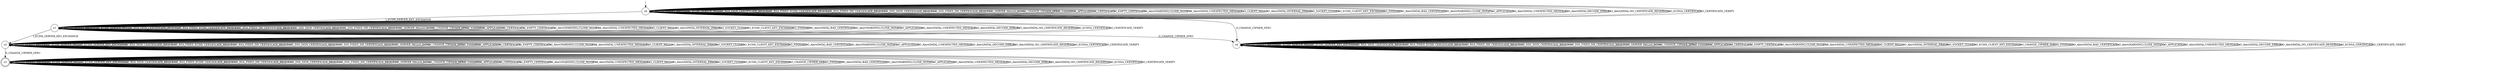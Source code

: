 digraph g {

	s0 [shape="circle" label="s0"];
	s1 [shape="circle" label="s1"];
	s2 [shape="circle" label="s2"];
	s3 [shape="doublecircle" label="s3"];
	s4 [shape="circle" label="s4"];
	s0 -> s0 [label="I_HELLO_VERIFY_REQUEST"];
	s0 -> s0 [label="I_ECDH_SERVER_HELLO"];
	s0 -> s1 [label="I_ECDH_SERVER_KEY_EXCHANGE"];
	s0 -> s0 [label="I_RSA_SIGN_CERTIFICATE_REQUEST"];
	s0 -> s0 [label="I_RSA_FIXED_ECDH_CERTIFICATE_REQUEST"];
	s0 -> s0 [label="I_RSA_FIXED_DH_CERTIFICATE_REQUEST"];
	s0 -> s0 [label="I_DSS_SIGN_CERTIFICATE_REQUEST"];
	s0 -> s0 [label="I_DSS_FIXED_DH_CERTIFICATE_REQUEST"];
	s0 -> s0 [label="I_SERVER_HELLO_DONE"];
	s0 -> s0 [label="I_CHANGE_CIPHER_SPEC"];
	s0 -> s0 [label="I_FINISHED"];
	s0 -> s0 [label="I_APPLICATION"];
	s0 -> s0 [label="I_CERTIFICATE"];
	s0 -> s0 [label="I_EMPTY_CERTIFICATE"];
	s0 -> s0 [label="I_Alert(WARNING,CLOSE_NOTIFY)"];
	s0 -> s0 [label="I_Alert(FATAL,UNEXPECTED_MESSAGE)"];
	s0 -> s0 [label="O_CLIENT_HELLO"];
	s0 -> s0 [label="O_Alert(FATAL,INTERNAL_ERROR)"];
	s0 -> s0 [label="O_SOCKET_CLOSED"];
	s0 -> s0 [label="O_ECDH_CLIENT_KEY_EXCHANGE"];
	s0 -> s4 [label="O_CHANGE_CIPHER_SPEC"];
	s0 -> s0 [label="O_FINISHED"];
	s0 -> s0 [label="O_Alert(FATAL,BAD_CERTIFICATE)"];
	s0 -> s0 [label="O_Alert(WARNING,CLOSE_NOTIFY)"];
	s0 -> s0 [label="O_APPLICATION"];
	s0 -> s0 [label="O_Alert(FATAL,UNEXPECTED_MESSAGE)"];
	s0 -> s0 [label="O_Alert(FATAL,DECODE_ERROR)"];
	s0 -> s0 [label="O_Alert(FATAL,NO_CERTIFICATE_RESERVED)"];
	s0 -> s0 [label="O_ECDSA_CERTIFICATE"];
	s0 -> s0 [label="O_CERTIFICATE_VERIFY"];
	s1 -> s1 [label="I_HELLO_VERIFY_REQUEST"];
	s1 -> s1 [label="I_ECDH_SERVER_HELLO"];
	s1 -> s2 [label="I_ECDH_SERVER_KEY_EXCHANGE"];
	s1 -> s1 [label="I_RSA_SIGN_CERTIFICATE_REQUEST"];
	s1 -> s1 [label="I_RSA_FIXED_ECDH_CERTIFICATE_REQUEST"];
	s1 -> s1 [label="I_RSA_FIXED_DH_CERTIFICATE_REQUEST"];
	s1 -> s1 [label="I_DSS_SIGN_CERTIFICATE_REQUEST"];
	s1 -> s1 [label="I_DSS_FIXED_DH_CERTIFICATE_REQUEST"];
	s1 -> s1 [label="I_SERVER_HELLO_DONE"];
	s1 -> s1 [label="I_CHANGE_CIPHER_SPEC"];
	s1 -> s1 [label="I_FINISHED"];
	s1 -> s1 [label="I_APPLICATION"];
	s1 -> s1 [label="I_CERTIFICATE"];
	s1 -> s1 [label="I_EMPTY_CERTIFICATE"];
	s1 -> s1 [label="I_Alert(WARNING,CLOSE_NOTIFY)"];
	s1 -> s1 [label="I_Alert(FATAL,UNEXPECTED_MESSAGE)"];
	s1 -> s1 [label="O_CLIENT_HELLO"];
	s1 -> s1 [label="O_Alert(FATAL,INTERNAL_ERROR)"];
	s1 -> s1 [label="O_SOCKET_CLOSED"];
	s1 -> s1 [label="O_ECDH_CLIENT_KEY_EXCHANGE"];
	s1 -> s4 [label="O_CHANGE_CIPHER_SPEC"];
	s1 -> s1 [label="O_FINISHED"];
	s1 -> s1 [label="O_Alert(FATAL,BAD_CERTIFICATE)"];
	s1 -> s1 [label="O_Alert(WARNING,CLOSE_NOTIFY)"];
	s1 -> s1 [label="O_APPLICATION"];
	s1 -> s1 [label="O_Alert(FATAL,UNEXPECTED_MESSAGE)"];
	s1 -> s1 [label="O_Alert(FATAL,DECODE_ERROR)"];
	s1 -> s1 [label="O_Alert(FATAL,NO_CERTIFICATE_RESERVED)"];
	s1 -> s1 [label="O_ECDSA_CERTIFICATE"];
	s1 -> s1 [label="O_CERTIFICATE_VERIFY"];
	s2 -> s2 [label="I_HELLO_VERIFY_REQUEST"];
	s2 -> s2 [label="I_ECDH_SERVER_HELLO"];
	s2 -> s2 [label="I_ECDH_SERVER_KEY_EXCHANGE"];
	s2 -> s2 [label="I_RSA_SIGN_CERTIFICATE_REQUEST"];
	s2 -> s2 [label="I_RSA_FIXED_ECDH_CERTIFICATE_REQUEST"];
	s2 -> s2 [label="I_RSA_FIXED_DH_CERTIFICATE_REQUEST"];
	s2 -> s2 [label="I_DSS_SIGN_CERTIFICATE_REQUEST"];
	s2 -> s2 [label="I_DSS_FIXED_DH_CERTIFICATE_REQUEST"];
	s2 -> s2 [label="I_SERVER_HELLO_DONE"];
	s2 -> s2 [label="I_CHANGE_CIPHER_SPEC"];
	s2 -> s2 [label="I_FINISHED"];
	s2 -> s2 [label="I_APPLICATION"];
	s2 -> s2 [label="I_CERTIFICATE"];
	s2 -> s2 [label="I_EMPTY_CERTIFICATE"];
	s2 -> s2 [label="I_Alert(WARNING,CLOSE_NOTIFY)"];
	s2 -> s2 [label="I_Alert(FATAL,UNEXPECTED_MESSAGE)"];
	s2 -> s2 [label="O_CLIENT_HELLO"];
	s2 -> s2 [label="O_Alert(FATAL,INTERNAL_ERROR)"];
	s2 -> s2 [label="O_SOCKET_CLOSED"];
	s2 -> s2 [label="O_ECDH_CLIENT_KEY_EXCHANGE"];
	s2 -> s3 [label="O_CHANGE_CIPHER_SPEC"];
	s2 -> s2 [label="O_FINISHED"];
	s2 -> s2 [label="O_Alert(FATAL,BAD_CERTIFICATE)"];
	s2 -> s2 [label="O_Alert(WARNING,CLOSE_NOTIFY)"];
	s2 -> s2 [label="O_APPLICATION"];
	s2 -> s2 [label="O_Alert(FATAL,UNEXPECTED_MESSAGE)"];
	s2 -> s2 [label="O_Alert(FATAL,DECODE_ERROR)"];
	s2 -> s2 [label="O_Alert(FATAL,NO_CERTIFICATE_RESERVED)"];
	s2 -> s2 [label="O_ECDSA_CERTIFICATE"];
	s2 -> s2 [label="O_CERTIFICATE_VERIFY"];
	s3 -> s3 [label="I_HELLO_VERIFY_REQUEST"];
	s3 -> s3 [label="I_ECDH_SERVER_HELLO"];
	s3 -> s3 [label="I_ECDH_SERVER_KEY_EXCHANGE"];
	s3 -> s3 [label="I_RSA_SIGN_CERTIFICATE_REQUEST"];
	s3 -> s3 [label="I_RSA_FIXED_ECDH_CERTIFICATE_REQUEST"];
	s3 -> s3 [label="I_RSA_FIXED_DH_CERTIFICATE_REQUEST"];
	s3 -> s3 [label="I_DSS_SIGN_CERTIFICATE_REQUEST"];
	s3 -> s3 [label="I_DSS_FIXED_DH_CERTIFICATE_REQUEST"];
	s3 -> s3 [label="I_SERVER_HELLO_DONE"];
	s3 -> s3 [label="I_CHANGE_CIPHER_SPEC"];
	s3 -> s3 [label="I_FINISHED"];
	s3 -> s3 [label="I_APPLICATION"];
	s3 -> s3 [label="I_CERTIFICATE"];
	s3 -> s3 [label="I_EMPTY_CERTIFICATE"];
	s3 -> s3 [label="I_Alert(WARNING,CLOSE_NOTIFY)"];
	s3 -> s3 [label="I_Alert(FATAL,UNEXPECTED_MESSAGE)"];
	s3 -> s3 [label="O_CLIENT_HELLO"];
	s3 -> s3 [label="O_Alert(FATAL,INTERNAL_ERROR)"];
	s3 -> s3 [label="O_SOCKET_CLOSED"];
	s3 -> s3 [label="O_ECDH_CLIENT_KEY_EXCHANGE"];
	s3 -> s3 [label="O_CHANGE_CIPHER_SPEC"];
	s3 -> s3 [label="O_FINISHED"];
	s3 -> s3 [label="O_Alert(FATAL,BAD_CERTIFICATE)"];
	s3 -> s3 [label="O_Alert(WARNING,CLOSE_NOTIFY)"];
	s3 -> s3 [label="O_APPLICATION"];
	s3 -> s3 [label="O_Alert(FATAL,UNEXPECTED_MESSAGE)"];
	s3 -> s3 [label="O_Alert(FATAL,DECODE_ERROR)"];
	s3 -> s3 [label="O_Alert(FATAL,NO_CERTIFICATE_RESERVED)"];
	s3 -> s3 [label="O_ECDSA_CERTIFICATE"];
	s3 -> s3 [label="O_CERTIFICATE_VERIFY"];
	s4 -> s4 [label="I_HELLO_VERIFY_REQUEST"];
	s4 -> s4 [label="I_ECDH_SERVER_HELLO"];
	s4 -> s4 [label="I_ECDH_SERVER_KEY_EXCHANGE"];
	s4 -> s4 [label="I_RSA_SIGN_CERTIFICATE_REQUEST"];
	s4 -> s4 [label="I_RSA_FIXED_ECDH_CERTIFICATE_REQUEST"];
	s4 -> s4 [label="I_RSA_FIXED_DH_CERTIFICATE_REQUEST"];
	s4 -> s4 [label="I_DSS_SIGN_CERTIFICATE_REQUEST"];
	s4 -> s4 [label="I_DSS_FIXED_DH_CERTIFICATE_REQUEST"];
	s4 -> s4 [label="I_SERVER_HELLO_DONE"];
	s4 -> s4 [label="I_CHANGE_CIPHER_SPEC"];
	s4 -> s4 [label="I_FINISHED"];
	s4 -> s4 [label="I_APPLICATION"];
	s4 -> s4 [label="I_CERTIFICATE"];
	s4 -> s4 [label="I_EMPTY_CERTIFICATE"];
	s4 -> s4 [label="I_Alert(WARNING,CLOSE_NOTIFY)"];
	s4 -> s4 [label="I_Alert(FATAL,UNEXPECTED_MESSAGE)"];
	s4 -> s4 [label="O_CLIENT_HELLO"];
	s4 -> s4 [label="O_Alert(FATAL,INTERNAL_ERROR)"];
	s4 -> s4 [label="O_SOCKET_CLOSED"];
	s4 -> s4 [label="O_ECDH_CLIENT_KEY_EXCHANGE"];
	s4 -> s4 [label="O_CHANGE_CIPHER_SPEC"];
	s4 -> s4 [label="O_FINISHED"];
	s4 -> s4 [label="O_Alert(FATAL,BAD_CERTIFICATE)"];
	s4 -> s4 [label="O_Alert(WARNING,CLOSE_NOTIFY)"];
	s4 -> s4 [label="O_APPLICATION"];
	s4 -> s4 [label="O_Alert(FATAL,UNEXPECTED_MESSAGE)"];
	s4 -> s4 [label="O_Alert(FATAL,DECODE_ERROR)"];
	s4 -> s4 [label="O_Alert(FATAL,NO_CERTIFICATE_RESERVED)"];
	s4 -> s4 [label="O_ECDSA_CERTIFICATE"];
	s4 -> s4 [label="O_CERTIFICATE_VERIFY"];

__start0 [label="" shape="none" width="0" height="0"];
__start0 -> s0;

}
